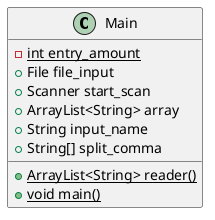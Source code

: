 @startuml
'https://plantuml.com/class-diagram

class Main

class Main {
    {static} -int entry_amount
    +File file_input
    +Scanner start_scan
    +ArrayList<String> array
    +String input_name
    +String[] split_comma
    {static} +ArrayList<String> reader()
    {static} +void main()
}

@enduml